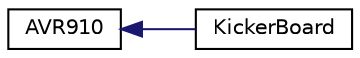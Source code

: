 digraph "Graphical Class Hierarchy"
{
  edge [fontname="Helvetica",fontsize="10",labelfontname="Helvetica",labelfontsize="10"];
  node [fontname="Helvetica",fontsize="10",shape=record];
  rankdir="LR";
  Node0 [label="AVR910",height=0.2,width=0.4,color="black", fillcolor="white", style="filled",URL="$class_a_v_r910.html",tooltip="AVR910 ISP. "];
  Node0 -> Node1 [dir="back",color="midnightblue",fontsize="10",style="solid",fontname="Helvetica"];
  Node1 [label="KickerBoard",height=0.2,width=0.4,color="black", fillcolor="white", style="filled",URL="$class_kicker_board.html",tooltip="A class for interfacing with the kicker board, which is based on an AVR chip. "];
}
